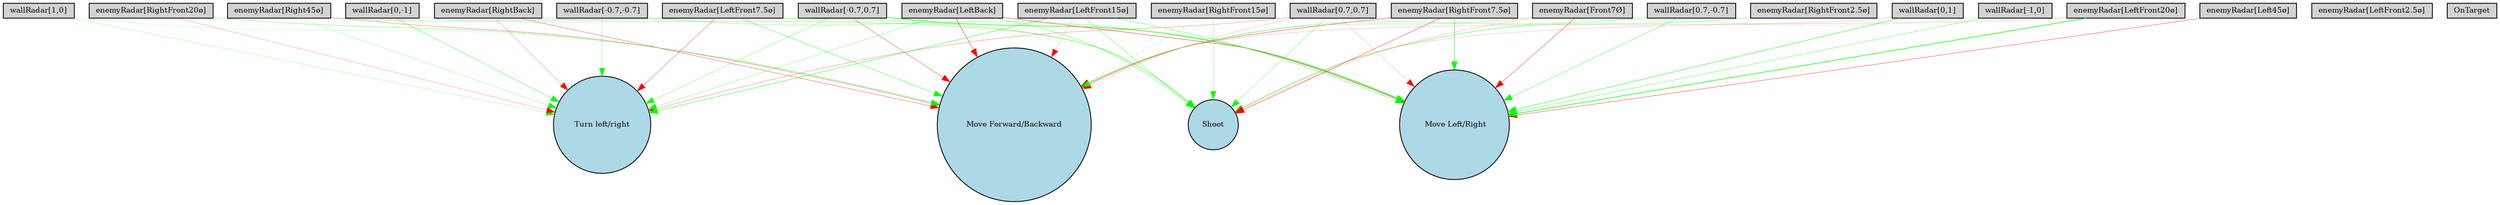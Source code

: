digraph {
	node [fontsize=9 height=0.2 shape=circle width=0.2]
	"wallRadar[1,0]" [fillcolor=lightgray shape=box style=filled]
	"wallRadar[0,1]" [fillcolor=lightgray shape=box style=filled]
	"wallRadar[-1,0]" [fillcolor=lightgray shape=box style=filled]
	"wallRadar[0,-1]" [fillcolor=lightgray shape=box style=filled]
	"wallRadar[0.7,0.7]" [fillcolor=lightgray shape=box style=filled]
	"wallRadar[-0.7,0.7]" [fillcolor=lightgray shape=box style=filled]
	"wallRadar[-0.7,-0.7]" [fillcolor=lightgray shape=box style=filled]
	"wallRadar[0.7,-0.7]" [fillcolor=lightgray shape=box style=filled]
	"enemyRadar[RightBack]" [fillcolor=lightgray shape=box style=filled]
	"enemyRadar[LeftBack]" [fillcolor=lightgray shape=box style=filled]
	"enemyRadar[Right45ø]" [fillcolor=lightgray shape=box style=filled]
	"enemyRadar[Left45ø]" [fillcolor=lightgray shape=box style=filled]
	"enemyRadar[RightFront20ø]" [fillcolor=lightgray shape=box style=filled]
	"enemyRadar[LeftFront20ø]" [fillcolor=lightgray shape=box style=filled]
	"enemyRadar[RightFront15ø]" [fillcolor=lightgray shape=box style=filled]
	"enemyRadar[LeftFront15ø]" [fillcolor=lightgray shape=box style=filled]
	"enemyRadar[RightFront7.5ø]" [fillcolor=lightgray shape=box style=filled]
	"enemyRadar[LeftFront7.5ø]" [fillcolor=lightgray shape=box style=filled]
	"enemyRadar[RightFront2.5ø]" [fillcolor=lightgray shape=box style=filled]
	"enemyRadar[LeftFront2.5ø]" [fillcolor=lightgray shape=box style=filled]
	"enemyRadar[Front7Ø]" [fillcolor=lightgray shape=box style=filled]
	OnTarget [fillcolor=lightgray shape=box style=filled]
	Shoot [fillcolor=lightblue style=filled]
	"Move Forward/Backward" [fillcolor=lightblue style=filled]
	" Move Left/Right" [fillcolor=lightblue style=filled]
	"Turn left/right" [fillcolor=lightblue style=filled]
	"enemyRadar[Right45ø]" -> "Turn left/right" [color=green penwidth=0.20162852544696266 style=solid]
	"enemyRadar[LeftBack]" -> "Move Forward/Backward" [color=red penwidth=0.41994191643965784 style=solid]
	"enemyRadar[LeftFront7.5ø]" -> "Move Forward/Backward" [color=green penwidth=0.36307900868012544 style=solid]
	"wallRadar[-0.7,0.7]" -> "Turn left/right" [color=green penwidth=0.2596861239565862 style=solid]
	"enemyRadar[RightBack]" -> "Move Forward/Backward" [color=red penwidth=0.30370799206046495 style=solid]
	"enemyRadar[LeftFront15ø]" -> "Move Forward/Backward" [color=red penwidth=0.15202486891343414 style=solid]
	"enemyRadar[RightFront15ø]" -> Shoot [color=green penwidth=0.2397654741602657 style=solid]
	"wallRadar[0,1]" -> " Move Left/Right" [color=green penwidth=0.44823484902301725 style=solid]
	"enemyRadar[RightFront20ø]" -> "Turn left/right" [color=red penwidth=0.1808803516566871 style=solid]
	"enemyRadar[LeftFront20ø]" -> Shoot [color=red penwidth=0.13796169890073645 style=solid]
	"wallRadar[0.7,0.7]" -> "Turn left/right" [color=red penwidth=0.23794649866776396 style=solid]
	"enemyRadar[Right45ø]" -> Shoot [color=green penwidth=0.26433429237653144 style=solid]
	"enemyRadar[RightFront20ø]" -> "Move Forward/Backward" [color=green penwidth=0.2883443331685611 style=solid]
	"enemyRadar[Front7Ø]" -> "Move Forward/Backward" [color=green penwidth=0.25198573298553495 style=solid]
	"wallRadar[-0.7,-0.7]" -> " Move Left/Right" [color=green penwidth=0.252258373452716 style=solid]
	"enemyRadar[Front7Ø]" -> Shoot [color=red penwidth=0.14696715936410326 style=solid]
	"enemyRadar[RightBack]" -> "Turn left/right" [color=red penwidth=0.20771480000789533 style=solid]
	"enemyRadar[LeftFront15ø]" -> Shoot [color=green penwidth=0.31650253491516145 style=solid]
	"wallRadar[0.7,-0.7]" -> " Move Left/Right" [color=green penwidth=0.32327880448104507 style=solid]
	"enemyRadar[LeftFront7.5ø]" -> " Move Left/Right" [color=green penwidth=0.12723852463029703 style=solid]
	"enemyRadar[LeftBack]" -> " Move Left/Right" [color=red penwidth=0.4011397264138534 style=solid]
	"wallRadar[0.7,0.7]" -> "Move Forward/Backward" [color=red penwidth=0.145016617881148 style=solid]
	"enemyRadar[LeftFront7.5ø]" -> "Turn left/right" [color=red penwidth=0.2998409170449644 style=solid]
	"wallRadar[0.7,0.7]" -> Shoot [color=green penwidth=0.2606293980793005 style=solid]
	"enemyRadar[Front7Ø]" -> " Move Left/Right" [color=red penwidth=0.3577830778906268 style=solid]
	"enemyRadar[RightFront7.5ø]" -> Shoot [color=red penwidth=0.36123788535669044 style=solid]
	"enemyRadar[RightFront15ø]" -> "Move Forward/Backward" [color=red penwidth=0.23198937221373478 style=dotted]
	"wallRadar[-0.7,0.7]" -> Shoot [color=green penwidth=0.11512317306183756 style=solid]
	"wallRadar[-0.7,-0.7]" -> "Turn left/right" [color=green penwidth=0.24492803402194838 style=solid]
	"enemyRadar[Right45ø]" -> "Move Forward/Backward" [color=red penwidth=0.26081295040973773 style=solid]
	"enemyRadar[RightFront7.5ø]" -> "Move Forward/Backward" [color=red penwidth=0.38408483152377504 style=solid]
	"enemyRadar[LeftFront15ø]" -> "Turn left/right" [color=green penwidth=0.4105690315152384 style=solid]
	"wallRadar[-1,0]" -> Shoot [color=green penwidth=0.14152283161366547 style=solid]
	"wallRadar[-0.7,0.7]" -> " Move Left/Right" [color=green penwidth=0.6305519434182211 style=solid]
	"enemyRadar[LeftFront15ø]" -> " Move Left/Right" [color=green penwidth=0.33300085160254134 style=solid]
	"enemyRadar[LeftBack]" -> "Turn left/right" [color=green penwidth=0.2539161899322611 style=solid]
	"enemyRadar[RightBack]" -> Shoot [color=green penwidth=0.17756772965176482 style=solid]
	"wallRadar[1,0]" -> "Turn left/right" [color=green penwidth=0.17183597427669112 style=solid]
	"wallRadar[0,1]" -> "Move Forward/Backward" [color=red penwidth=0.14370351634663314 style=solid]
	"wallRadar[-1,0]" -> " Move Left/Right" [color=green penwidth=0.3181757515104705 style=solid]
	"enemyRadar[RightFront2.5ø]" -> Shoot [color=green penwidth=0.27790318397333813 style=solid]
	"wallRadar[0,-1]" -> "Turn left/right" [color=green penwidth=0.3402798050742416 style=solid]
	"enemyRadar[Left45ø]" -> " Move Left/Right" [color=red penwidth=0.3466648245565197 style=solid]
	"wallRadar[1,0]" -> "Move Forward/Backward" [color=green penwidth=0.1212587247741419 style=solid]
	"enemyRadar[LeftFront20ø]" -> " Move Left/Right" [color=green penwidth=0.6819085057986435 style=solid]
	"wallRadar[-0.7,0.7]" -> "Move Forward/Backward" [color=red penwidth=0.3151946586574307 style=solid]
	"enemyRadar[RightFront7.5ø]" -> " Move Left/Right" [color=green penwidth=0.49751483623207016 style=solid]
	"wallRadar[0.7,0.7]" -> " Move Left/Right" [color=red penwidth=0.14321699854503006 style=solid]
	"wallRadar[0.7,-0.7]" -> "Move Forward/Backward" [color=green penwidth=0.2670837616824412 style=solid]
	"enemyRadar[LeftBack]" -> Shoot [color=green penwidth=0.30651856582105147 style=solid]
	"wallRadar[0,-1]" -> Shoot [color=red penwidth=0.10441725438627314 style=solid]
}
